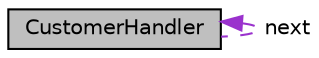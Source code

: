 digraph "CustomerHandler"
{
 // LATEX_PDF_SIZE
  edge [fontname="Helvetica",fontsize="10",labelfontname="Helvetica",labelfontsize="10"];
  node [fontname="Helvetica",fontsize="10",shape=record];
  Node1 [label="CustomerHandler",height=0.2,width=0.4,color="black", fillcolor="grey75", style="filled", fontcolor="black",tooltip="The base class for handling customer requests."];
  Node1 -> Node1 [dir="back",color="darkorchid3",fontsize="10",style="dashed",label=" next" ,fontname="Helvetica"];
}

